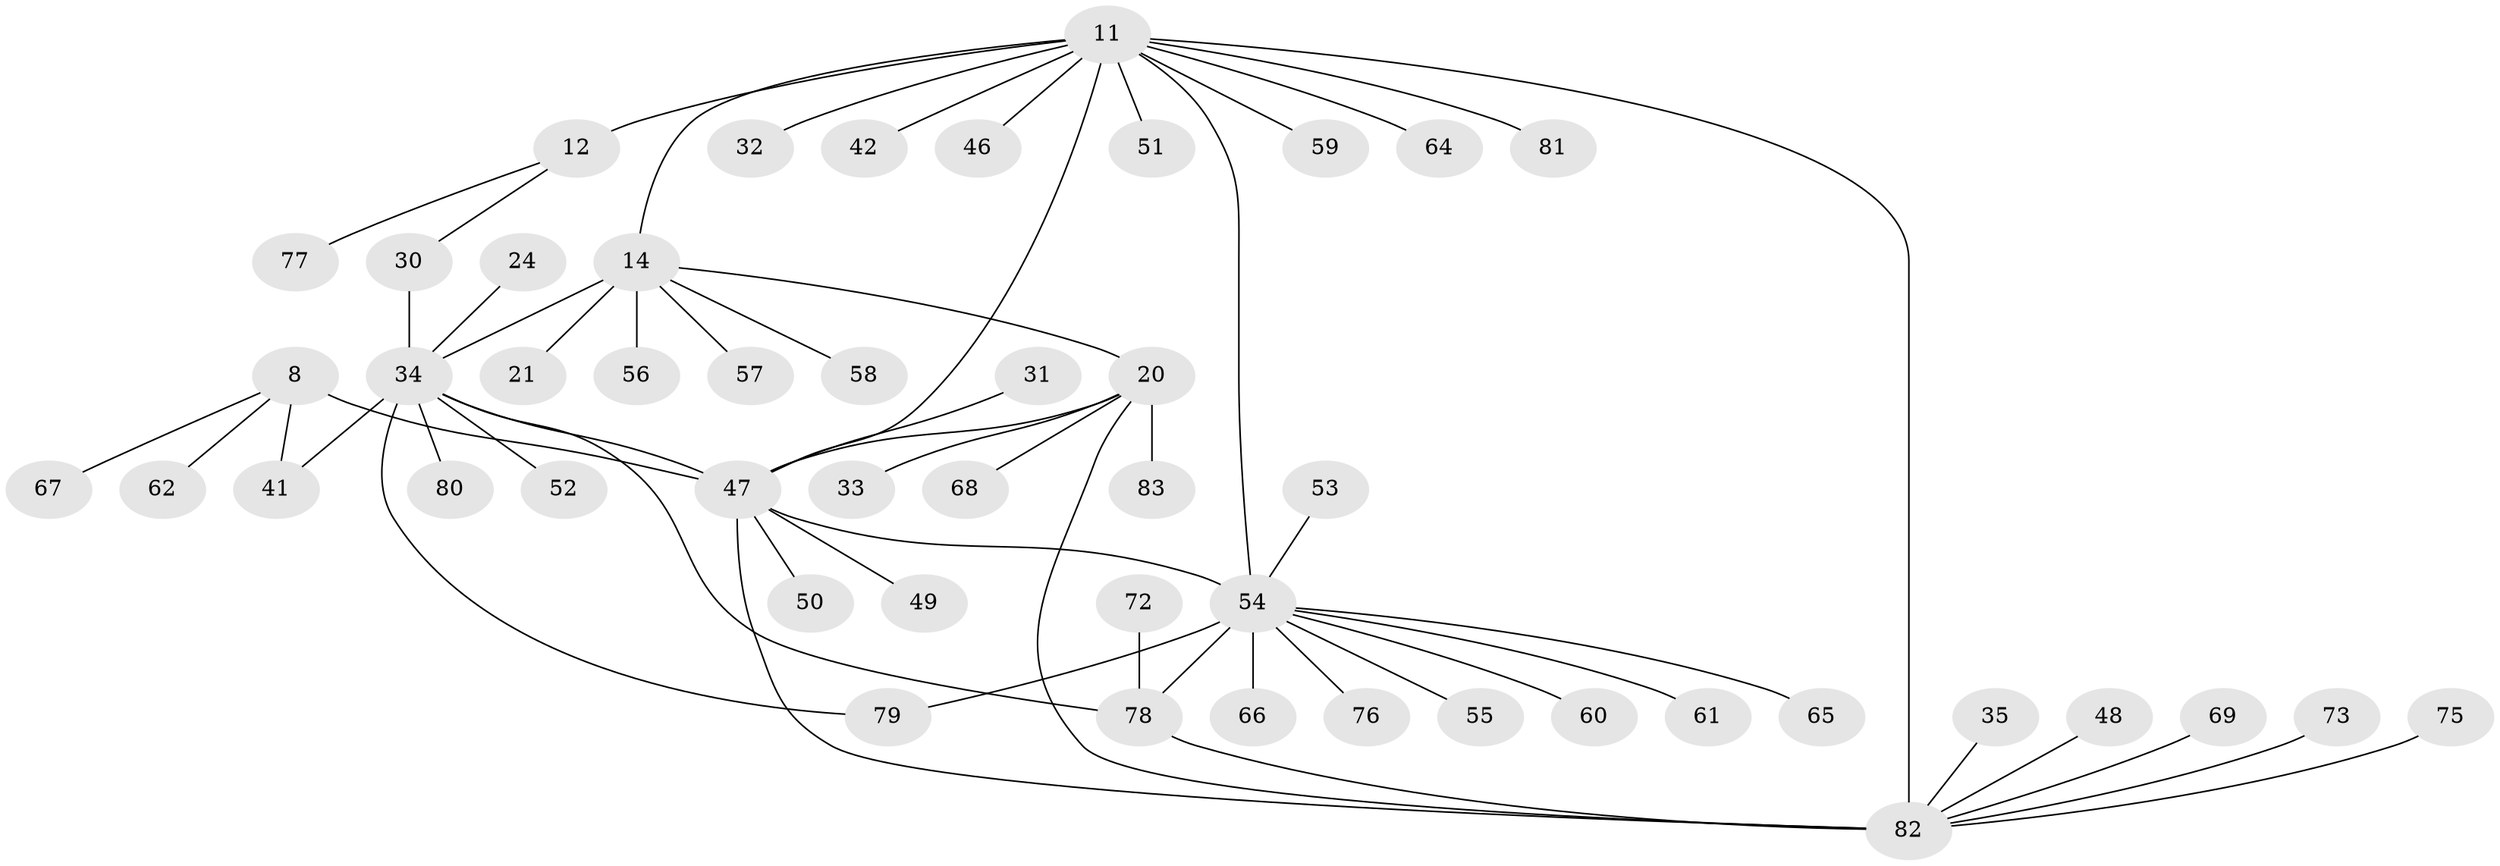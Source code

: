// original degree distribution, {12: 0.012048192771084338, 10: 0.03614457831325301, 5: 0.04819277108433735, 6: 0.024096385542168676, 4: 0.03614457831325301, 9: 0.024096385542168676, 7: 0.03614457831325301, 8: 0.024096385542168676, 1: 0.5542168674698795, 2: 0.1686746987951807, 3: 0.03614457831325301}
// Generated by graph-tools (version 1.1) at 2025/57/03/04/25 21:57:27]
// undirected, 49 vertices, 58 edges
graph export_dot {
graph [start="1"]
  node [color=gray90,style=filled];
  8 [super="+5"];
  11 [super="+9"];
  12 [super="+10"];
  14 [super="+13"];
  20 [super="+19"];
  21;
  24;
  30 [super="+23"];
  31;
  32;
  33;
  34 [super="+16"];
  35;
  41;
  42;
  46;
  47 [super="+7+22+27"];
  48 [super="+40+45"];
  49 [super="+26"];
  50;
  51;
  52;
  53;
  54 [super="+2+37+38+39+43+44"];
  55;
  56;
  57 [super="+29+36"];
  58;
  59;
  60;
  61;
  62;
  64;
  65;
  66;
  67;
  68;
  69;
  72;
  73;
  75 [super="+28"];
  76;
  77;
  78 [super="+4"];
  79;
  80 [super="+74"];
  81;
  82 [super="+71"];
  83;
  8 -- 41;
  8 -- 67;
  8 -- 62;
  8 -- 47 [weight=4];
  11 -- 12 [weight=4];
  11 -- 14;
  11 -- 42;
  11 -- 46;
  11 -- 59;
  11 -- 81;
  11 -- 82 [weight=3];
  11 -- 32;
  11 -- 64;
  11 -- 51;
  11 -- 54 [weight=2];
  11 -- 47;
  12 -- 77;
  12 -- 30;
  14 -- 21;
  14 -- 56;
  14 -- 20;
  14 -- 58;
  14 -- 57;
  14 -- 34 [weight=4];
  20 -- 33;
  20 -- 83;
  20 -- 68;
  20 -- 82 [weight=4];
  20 -- 47;
  24 -- 34;
  30 -- 34;
  31 -- 47;
  34 -- 41;
  34 -- 78 [weight=3];
  34 -- 79;
  34 -- 80;
  34 -- 52;
  34 -- 47;
  35 -- 82;
  47 -- 49;
  47 -- 50;
  47 -- 82;
  47 -- 54;
  48 -- 82;
  53 -- 54;
  54 -- 65;
  54 -- 66;
  54 -- 76;
  54 -- 79;
  54 -- 55;
  54 -- 60;
  54 -- 61;
  54 -- 78 [weight=4];
  69 -- 82;
  72 -- 78;
  73 -- 82;
  75 -- 82;
  78 -- 82;
}

